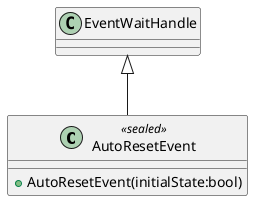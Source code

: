 @startuml
class AutoResetEvent <<sealed>> {
    + AutoResetEvent(initialState:bool)
}
EventWaitHandle <|-- AutoResetEvent
@enduml
